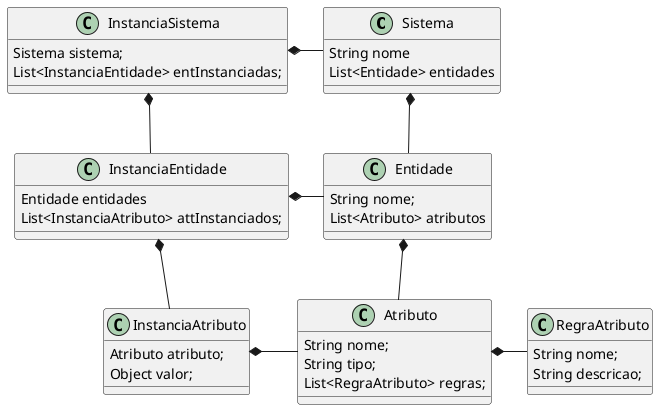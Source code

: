 
@startuml

class Sistema{

  String nome
  List<Entidade> entidades
}

class Entidade{

  String nome;
  List<Atributo> atributos
}

class Atributo{
  String nome;
  String tipo;
  List<RegraAtributo> regras;
}

class RegraAtributo{
  String nome;
  String descricao;
}

class InstanciaSistema{

  Sistema sistema;
  List<InstanciaEntidade> entInstanciadas;
}

class InstanciaEntidade{

  Entidade entidades
  List<InstanciaAtributo> attInstanciados;
}

class InstanciaAtributo{

    Atributo atributo;
    Object valor;
}

Sistema *-- Entidade
Entidade *-- Atributo
Atributo *- RegraAtributo

InstanciaSistema *- Sistema
InstanciaSistema *-- InstanciaEntidade
InstanciaEntidade *- Entidade
InstanciaEntidade *-- InstanciaAtributo
InstanciaAtributo *- Atributo

@enduml
